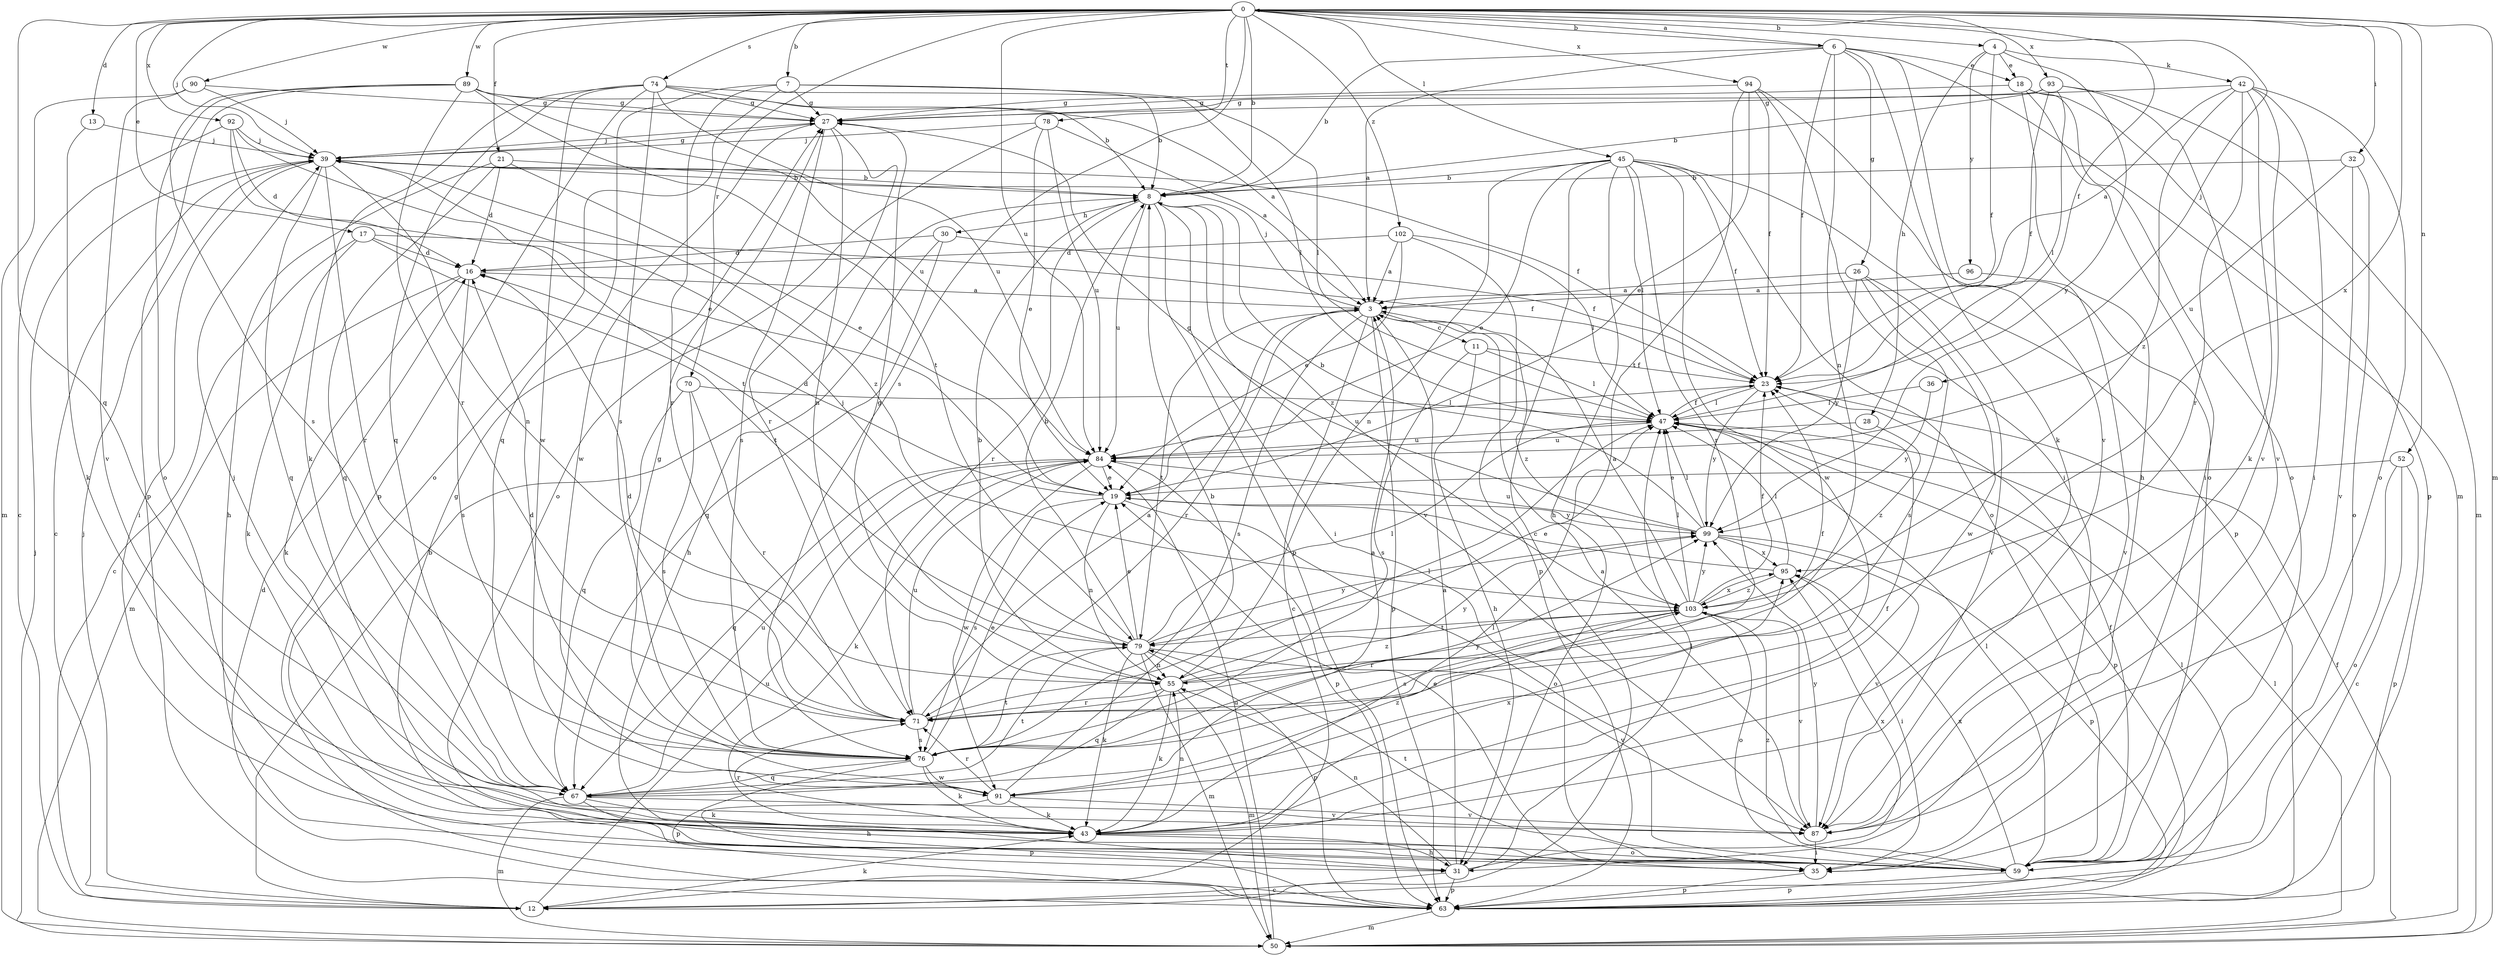 strict digraph  {
0;
3;
4;
6;
7;
8;
11;
12;
13;
16;
17;
18;
19;
21;
23;
26;
27;
28;
30;
31;
32;
35;
36;
39;
42;
43;
45;
47;
50;
52;
55;
59;
63;
67;
70;
71;
74;
76;
78;
79;
84;
87;
89;
90;
91;
92;
93;
94;
95;
96;
99;
102;
103;
0 -> 4  [label=b];
0 -> 6  [label=b];
0 -> 7  [label=b];
0 -> 8  [label=b];
0 -> 13  [label=d];
0 -> 17  [label=e];
0 -> 21  [label=f];
0 -> 23  [label=f];
0 -> 32  [label=i];
0 -> 36  [label=j];
0 -> 39  [label=j];
0 -> 45  [label=l];
0 -> 50  [label=m];
0 -> 52  [label=n];
0 -> 67  [label=q];
0 -> 70  [label=r];
0 -> 74  [label=s];
0 -> 76  [label=s];
0 -> 78  [label=t];
0 -> 84  [label=u];
0 -> 89  [label=w];
0 -> 90  [label=w];
0 -> 92  [label=x];
0 -> 93  [label=x];
0 -> 94  [label=x];
0 -> 95  [label=x];
0 -> 102  [label=z];
3 -> 11  [label=c];
3 -> 12  [label=c];
3 -> 39  [label=j];
3 -> 63  [label=p];
3 -> 71  [label=r];
3 -> 76  [label=s];
3 -> 79  [label=t];
3 -> 103  [label=z];
4 -> 18  [label=e];
4 -> 23  [label=f];
4 -> 28  [label=h];
4 -> 42  [label=k];
4 -> 96  [label=y];
4 -> 99  [label=y];
6 -> 0  [label=a];
6 -> 3  [label=a];
6 -> 8  [label=b];
6 -> 18  [label=e];
6 -> 23  [label=f];
6 -> 26  [label=g];
6 -> 43  [label=k];
6 -> 50  [label=m];
6 -> 55  [label=n];
6 -> 87  [label=v];
7 -> 8  [label=b];
7 -> 27  [label=g];
7 -> 47  [label=l];
7 -> 59  [label=o];
7 -> 67  [label=q];
7 -> 71  [label=r];
8 -> 30  [label=h];
8 -> 35  [label=i];
8 -> 63  [label=p];
8 -> 71  [label=r];
8 -> 84  [label=u];
8 -> 87  [label=v];
8 -> 103  [label=z];
11 -> 23  [label=f];
11 -> 31  [label=h];
11 -> 47  [label=l];
11 -> 76  [label=s];
12 -> 8  [label=b];
12 -> 39  [label=j];
12 -> 43  [label=k];
12 -> 84  [label=u];
13 -> 39  [label=j];
13 -> 43  [label=k];
16 -> 3  [label=a];
16 -> 43  [label=k];
16 -> 50  [label=m];
16 -> 76  [label=s];
17 -> 12  [label=c];
17 -> 16  [label=d];
17 -> 23  [label=f];
17 -> 43  [label=k];
17 -> 79  [label=t];
18 -> 27  [label=g];
18 -> 31  [label=h];
18 -> 35  [label=i];
18 -> 59  [label=o];
18 -> 63  [label=p];
19 -> 16  [label=d];
19 -> 55  [label=n];
19 -> 59  [label=o];
19 -> 76  [label=s];
19 -> 99  [label=y];
21 -> 8  [label=b];
21 -> 16  [label=d];
21 -> 19  [label=e];
21 -> 31  [label=h];
21 -> 67  [label=q];
23 -> 47  [label=l];
23 -> 84  [label=u];
23 -> 99  [label=y];
26 -> 3  [label=a];
26 -> 76  [label=s];
26 -> 87  [label=v];
26 -> 91  [label=w];
26 -> 99  [label=y];
27 -> 39  [label=j];
27 -> 55  [label=n];
27 -> 71  [label=r];
27 -> 76  [label=s];
27 -> 91  [label=w];
28 -> 84  [label=u];
28 -> 103  [label=z];
30 -> 16  [label=d];
30 -> 23  [label=f];
30 -> 31  [label=h];
30 -> 67  [label=q];
31 -> 3  [label=a];
31 -> 12  [label=c];
31 -> 47  [label=l];
31 -> 55  [label=n];
31 -> 63  [label=p];
31 -> 95  [label=x];
32 -> 8  [label=b];
32 -> 59  [label=o];
32 -> 84  [label=u];
32 -> 87  [label=v];
35 -> 19  [label=e];
35 -> 63  [label=p];
36 -> 47  [label=l];
36 -> 99  [label=y];
39 -> 8  [label=b];
39 -> 12  [label=c];
39 -> 23  [label=f];
39 -> 27  [label=g];
39 -> 35  [label=i];
39 -> 55  [label=n];
39 -> 67  [label=q];
39 -> 71  [label=r];
39 -> 103  [label=z];
42 -> 3  [label=a];
42 -> 27  [label=g];
42 -> 35  [label=i];
42 -> 43  [label=k];
42 -> 59  [label=o];
42 -> 71  [label=r];
42 -> 87  [label=v];
42 -> 103  [label=z];
43 -> 23  [label=f];
43 -> 31  [label=h];
43 -> 47  [label=l];
43 -> 55  [label=n];
43 -> 59  [label=o];
43 -> 71  [label=r];
43 -> 95  [label=x];
45 -> 8  [label=b];
45 -> 12  [label=c];
45 -> 19  [label=e];
45 -> 23  [label=f];
45 -> 31  [label=h];
45 -> 47  [label=l];
45 -> 55  [label=n];
45 -> 59  [label=o];
45 -> 63  [label=p];
45 -> 71  [label=r];
45 -> 91  [label=w];
47 -> 23  [label=f];
47 -> 63  [label=p];
47 -> 84  [label=u];
50 -> 23  [label=f];
50 -> 39  [label=j];
50 -> 47  [label=l];
50 -> 84  [label=u];
52 -> 12  [label=c];
52 -> 19  [label=e];
52 -> 59  [label=o];
52 -> 63  [label=p];
55 -> 8  [label=b];
55 -> 23  [label=f];
55 -> 27  [label=g];
55 -> 43  [label=k];
55 -> 50  [label=m];
55 -> 67  [label=q];
55 -> 71  [label=r];
55 -> 99  [label=y];
55 -> 103  [label=z];
59 -> 23  [label=f];
59 -> 27  [label=g];
59 -> 47  [label=l];
59 -> 63  [label=p];
59 -> 79  [label=t];
59 -> 95  [label=x];
59 -> 103  [label=z];
63 -> 16  [label=d];
63 -> 47  [label=l];
63 -> 50  [label=m];
67 -> 3  [label=a];
67 -> 31  [label=h];
67 -> 39  [label=j];
67 -> 43  [label=k];
67 -> 50  [label=m];
67 -> 79  [label=t];
67 -> 84  [label=u];
67 -> 87  [label=v];
70 -> 47  [label=l];
70 -> 67  [label=q];
70 -> 71  [label=r];
70 -> 76  [label=s];
71 -> 3  [label=a];
71 -> 16  [label=d];
71 -> 47  [label=l];
71 -> 76  [label=s];
71 -> 84  [label=u];
74 -> 8  [label=b];
74 -> 27  [label=g];
74 -> 43  [label=k];
74 -> 47  [label=l];
74 -> 63  [label=p];
74 -> 67  [label=q];
74 -> 76  [label=s];
74 -> 84  [label=u];
74 -> 91  [label=w];
76 -> 16  [label=d];
76 -> 19  [label=e];
76 -> 43  [label=k];
76 -> 63  [label=p];
76 -> 67  [label=q];
76 -> 79  [label=t];
76 -> 91  [label=w];
76 -> 99  [label=y];
78 -> 3  [label=a];
78 -> 19  [label=e];
78 -> 39  [label=j];
78 -> 59  [label=o];
78 -> 84  [label=u];
79 -> 8  [label=b];
79 -> 19  [label=e];
79 -> 39  [label=j];
79 -> 43  [label=k];
79 -> 47  [label=l];
79 -> 50  [label=m];
79 -> 55  [label=n];
79 -> 63  [label=p];
79 -> 87  [label=v];
79 -> 99  [label=y];
84 -> 19  [label=e];
84 -> 43  [label=k];
84 -> 63  [label=p];
84 -> 67  [label=q];
84 -> 91  [label=w];
87 -> 3  [label=a];
87 -> 35  [label=i];
87 -> 99  [label=y];
89 -> 3  [label=a];
89 -> 27  [label=g];
89 -> 59  [label=o];
89 -> 63  [label=p];
89 -> 71  [label=r];
89 -> 76  [label=s];
89 -> 79  [label=t];
89 -> 84  [label=u];
90 -> 27  [label=g];
90 -> 39  [label=j];
90 -> 50  [label=m];
90 -> 87  [label=v];
91 -> 8  [label=b];
91 -> 27  [label=g];
91 -> 43  [label=k];
91 -> 63  [label=p];
91 -> 71  [label=r];
91 -> 87  [label=v];
91 -> 103  [label=z];
92 -> 12  [label=c];
92 -> 16  [label=d];
92 -> 19  [label=e];
92 -> 39  [label=j];
92 -> 79  [label=t];
93 -> 8  [label=b];
93 -> 23  [label=f];
93 -> 27  [label=g];
93 -> 47  [label=l];
93 -> 50  [label=m];
93 -> 87  [label=v];
94 -> 19  [label=e];
94 -> 23  [label=f];
94 -> 27  [label=g];
94 -> 35  [label=i];
94 -> 59  [label=o];
94 -> 79  [label=t];
95 -> 19  [label=e];
95 -> 35  [label=i];
95 -> 47  [label=l];
95 -> 103  [label=z];
96 -> 3  [label=a];
96 -> 87  [label=v];
99 -> 8  [label=b];
99 -> 27  [label=g];
99 -> 47  [label=l];
99 -> 63  [label=p];
99 -> 84  [label=u];
99 -> 87  [label=v];
99 -> 95  [label=x];
102 -> 3  [label=a];
102 -> 16  [label=d];
102 -> 19  [label=e];
102 -> 47  [label=l];
102 -> 63  [label=p];
103 -> 3  [label=a];
103 -> 23  [label=f];
103 -> 47  [label=l];
103 -> 59  [label=o];
103 -> 71  [label=r];
103 -> 76  [label=s];
103 -> 79  [label=t];
103 -> 87  [label=v];
103 -> 95  [label=x];
103 -> 99  [label=y];
}
